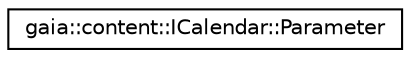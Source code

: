 digraph G
{
  edge [fontname="Helvetica",fontsize="10",labelfontname="Helvetica",labelfontsize="10"];
  node [fontname="Helvetica",fontsize="10",shape=record];
  rankdir=LR;
  Node1 [label="gaia::content::ICalendar::Parameter",height=0.2,width=0.4,color="black", fillcolor="white", style="filled",URL="$da/dcb/classgaia_1_1content_1_1_i_calendar_1_1_parameter.html",tooltip="A parameter defined for an iCalendar property."];
}
